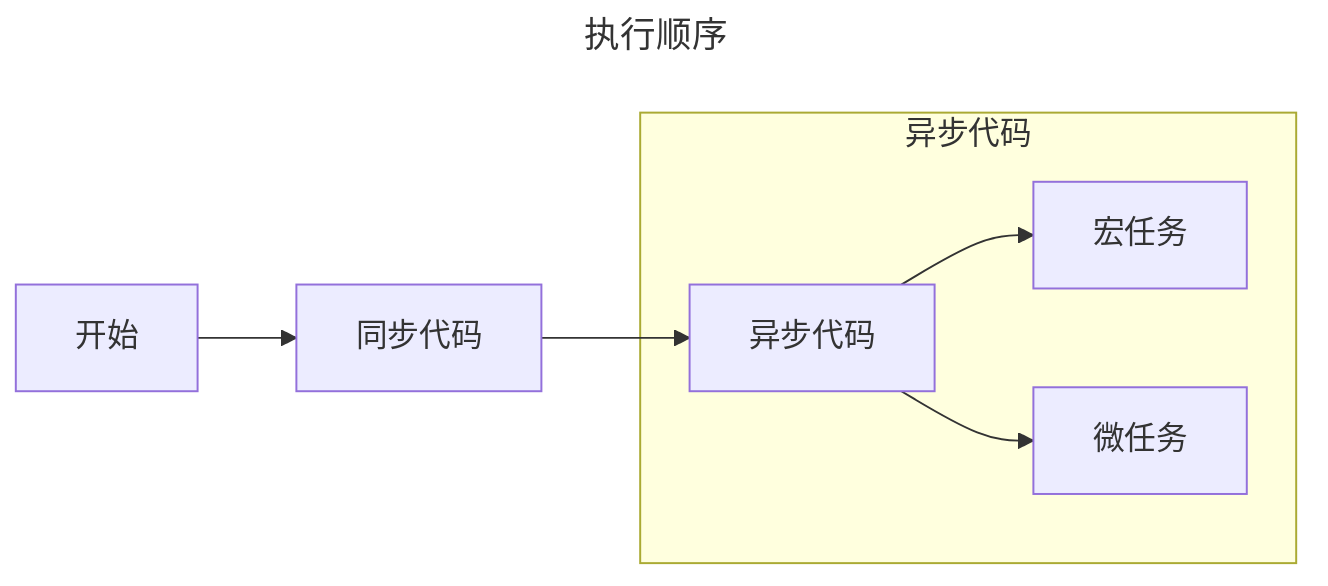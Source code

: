 ---
title: 执行顺序
---

graph LR;

 a[开始] --> b[同步代码] 
 b --> c[异步代码]
 subgraph 异步代码
 c --> d[宏任务]
 c --> e[微任务]
end